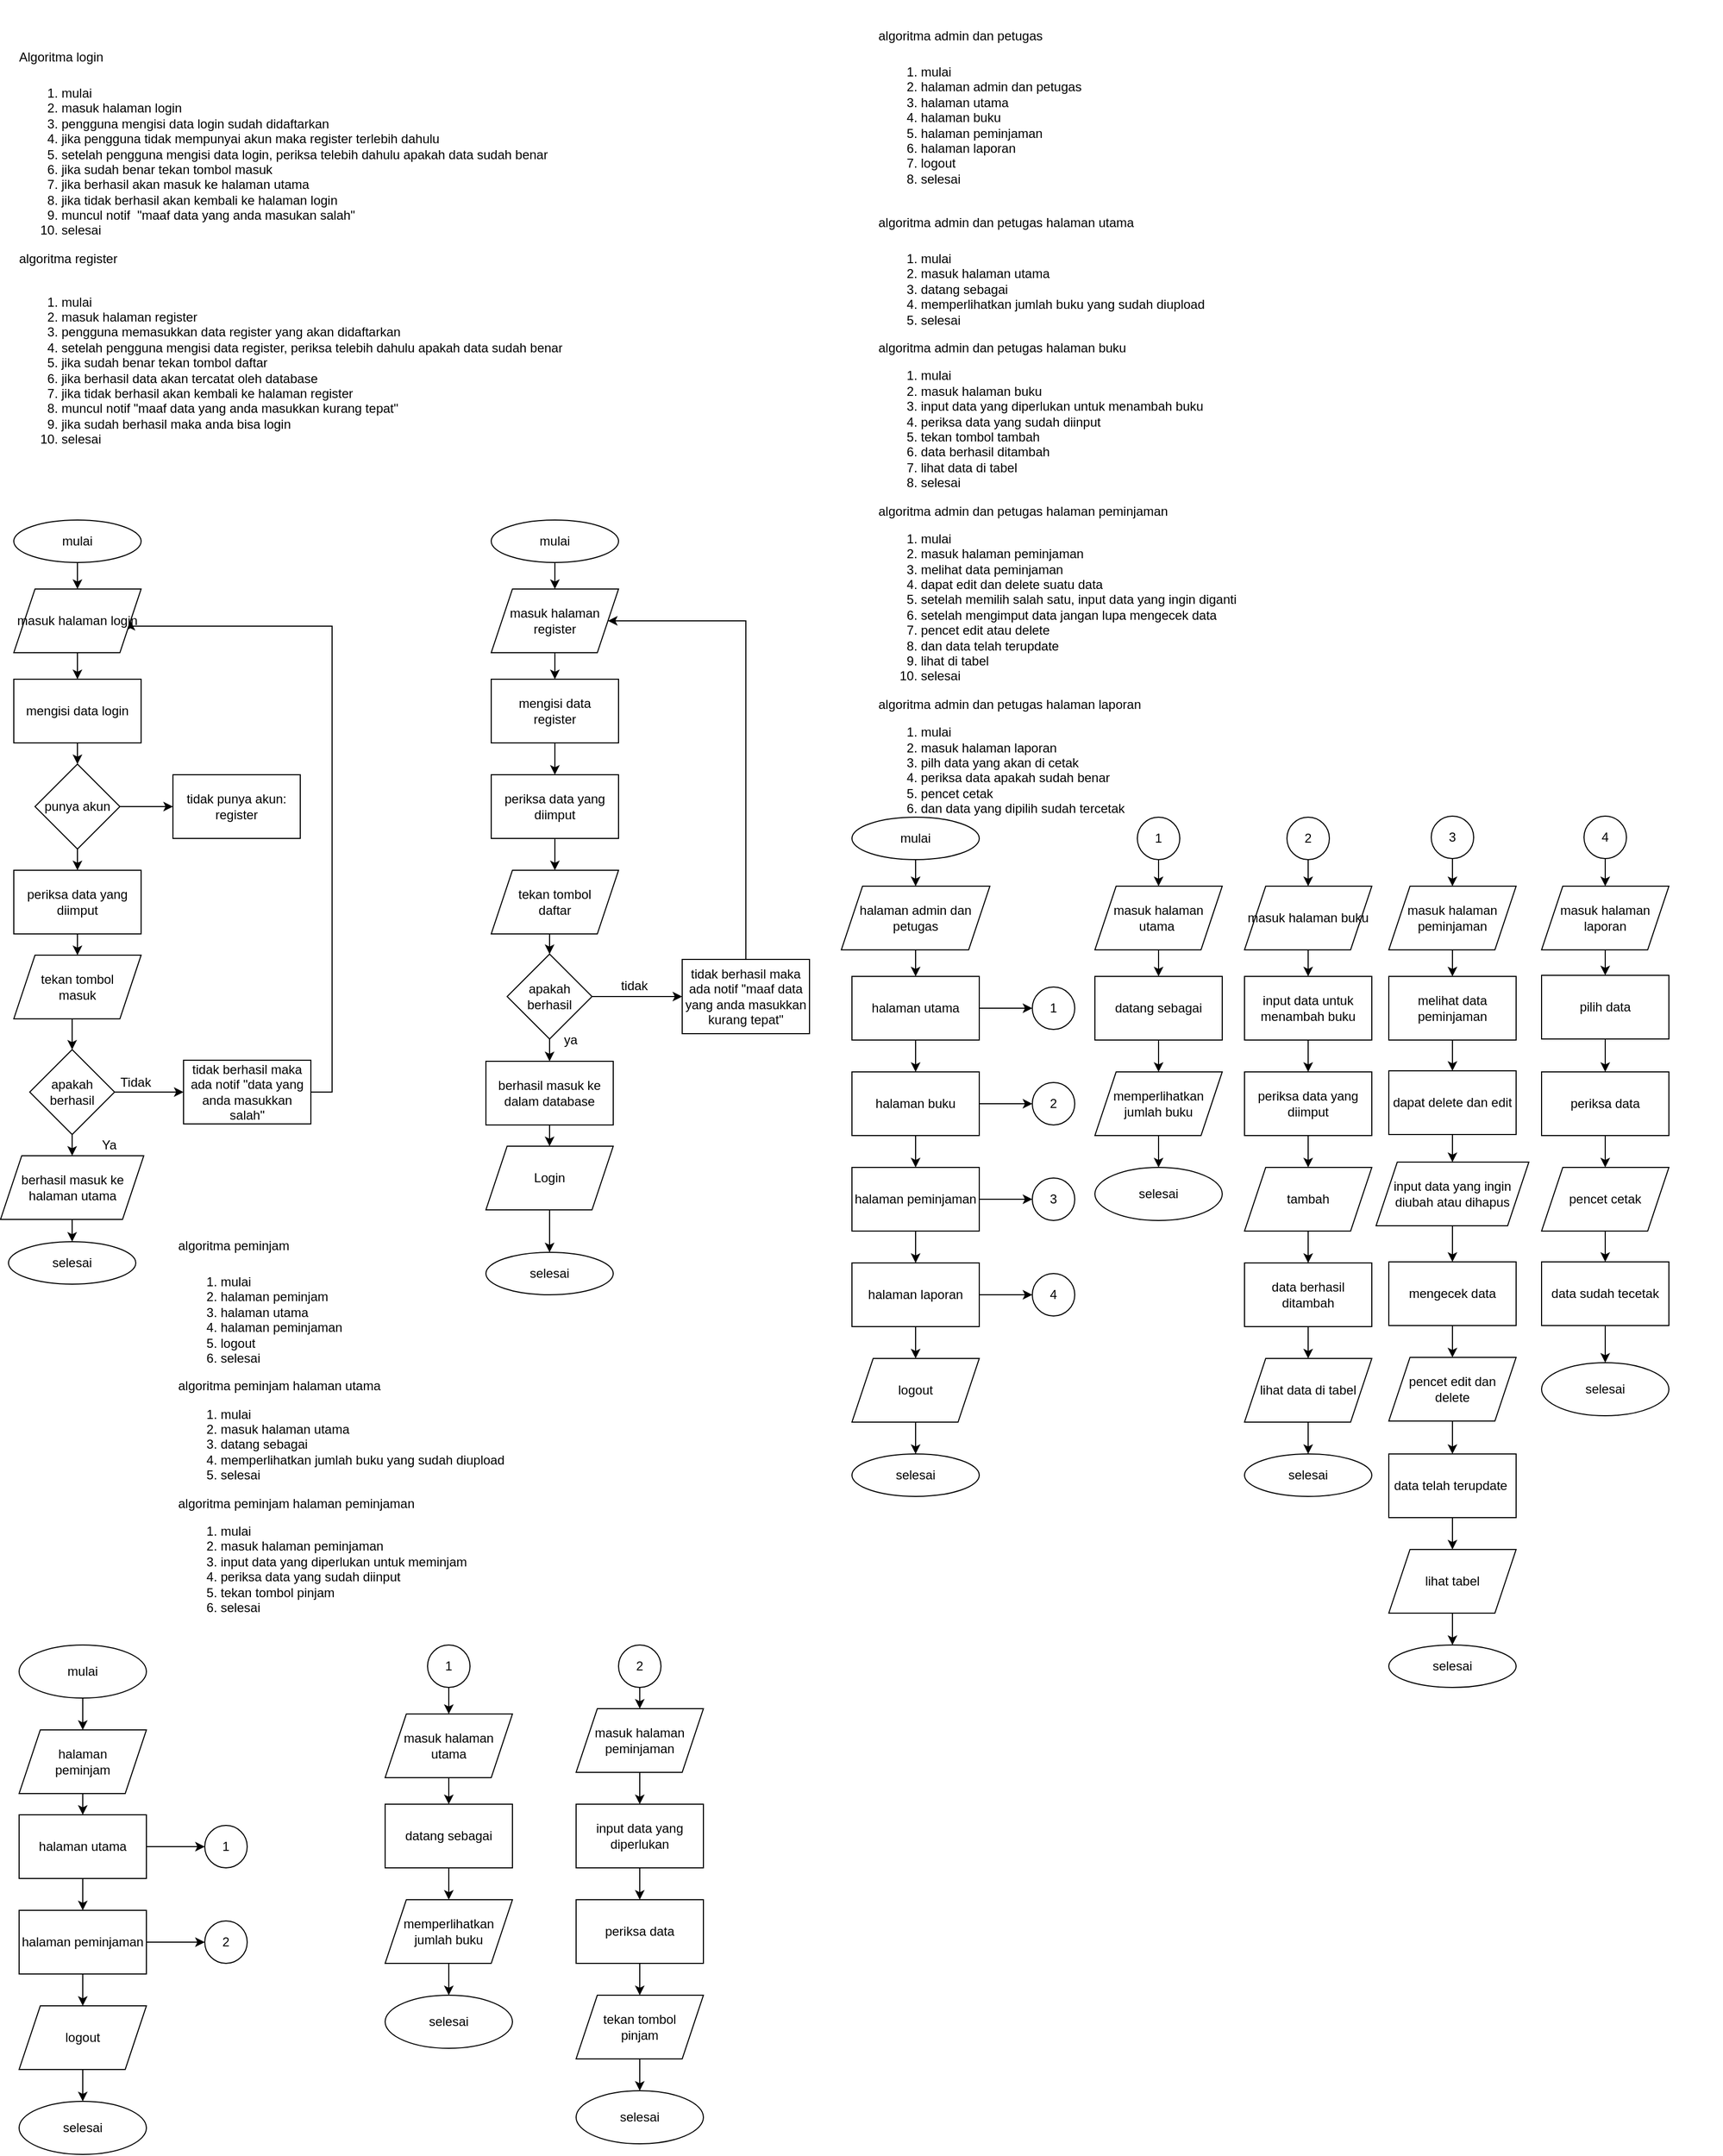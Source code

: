 <mxfile version="13.9.9" type="device"><diagram id="qgPteoVBH2DV_uKq4BST" name="Page-1"><mxGraphModel dx="1326" dy="798" grid="1" gridSize="10" guides="1" tooltips="1" connect="1" arrows="1" fold="1" page="1" pageScale="1" pageWidth="850" pageHeight="1100" math="0" shadow="0"><root><mxCell id="0"/><mxCell id="1" parent="0"/><mxCell id="aWNTjkcFoVN_xMMYrVsu-2" value="&lt;h1 style=&quot;text-align: justify&quot;&gt;&lt;font style=&quot;font-size: 12px ; font-weight: normal&quot;&gt;Algoritma login&lt;/font&gt;&lt;/h1&gt;&lt;div&gt;&lt;ol&gt;&lt;li&gt;mulai&lt;/li&gt;&lt;li&gt;masuk halaman login&lt;/li&gt;&lt;li&gt;pengguna mengisi data login sudah didaftarkan&lt;/li&gt;&lt;li&gt;jika pengguna tidak mempunyai akun maka register terlebih dahulu&lt;/li&gt;&lt;li&gt;setelah pengguna mengisi data login, periksa telebih dahulu apakah data sudah benar&lt;/li&gt;&lt;li&gt;jika sudah benar tekan tombol masuk&lt;/li&gt;&lt;li&gt;jika berhasil akan masuk ke halaman utama&amp;nbsp;&lt;/li&gt;&lt;li&gt;jika tidak berhasil akan kembali ke halaman login&lt;/li&gt;&lt;li&gt;muncul notif&amp;nbsp; &quot;maaf data yang anda masukan salah&quot;&lt;/li&gt;&lt;li&gt;selesai&lt;/li&gt;&lt;/ol&gt;&lt;span&gt;algoritma register&lt;/span&gt;&lt;/div&gt;&lt;div&gt;&lt;div&gt;&lt;br&gt;&lt;/div&gt;&lt;/div&gt;&lt;div&gt;&lt;ol&gt;&lt;li&gt;mulai&lt;/li&gt;&lt;li&gt;masuk halaman register&lt;/li&gt;&lt;li&gt;pengguna memasukkan data register yang akan didaftarkan&lt;/li&gt;&lt;li&gt;setelah pengguna mengisi data register, periksa telebih dahulu apakah data sudah benar&lt;/li&gt;&lt;li&gt;jika sudah benar tekan tombol daftar&lt;/li&gt;&lt;li&gt;jika berhasil data akan tercatat oleh database&amp;nbsp;&lt;/li&gt;&lt;li&gt;jika tidak berhasil akan kembali ke halaman register&lt;/li&gt;&lt;li&gt;muncul notif &quot;maaf data yang anda masukkan kurang tepat&quot;&lt;/li&gt;&lt;li&gt;jika sudah berhasil maka anda bisa login&lt;/li&gt;&lt;li&gt;selesai&lt;/li&gt;&lt;/ol&gt;&lt;/div&gt;" style="text;html=1;strokeColor=none;fillColor=none;spacing=5;spacingTop=-20;whiteSpace=wrap;overflow=hidden;rounded=0;" parent="1" vertex="1"><mxGeometry x="80" y="40" width="680" height="390" as="geometry"/></mxCell><mxCell id="aWNTjkcFoVN_xMMYrVsu-212" style="edgeStyle=orthogonalEdgeStyle;rounded=0;orthogonalLoop=1;jettySize=auto;html=1;exitX=0.5;exitY=1;exitDx=0;exitDy=0;entryX=0.5;entryY=0;entryDx=0;entryDy=0;" parent="1" source="aWNTjkcFoVN_xMMYrVsu-3" target="aWNTjkcFoVN_xMMYrVsu-211" edge="1"><mxGeometry relative="1" as="geometry"/></mxCell><mxCell id="aWNTjkcFoVN_xMMYrVsu-3" value="mulai" style="ellipse;whiteSpace=wrap;html=1;" parent="1" vertex="1"><mxGeometry x="80" y="500" width="120" height="40" as="geometry"/></mxCell><mxCell id="aWNTjkcFoVN_xMMYrVsu-9" value="tidak punya akun: register" style="rounded=0;whiteSpace=wrap;html=1;" parent="1" vertex="1"><mxGeometry x="230" y="740" width="120" height="60" as="geometry"/></mxCell><mxCell id="aWNTjkcFoVN_xMMYrVsu-17" style="edgeStyle=orthogonalEdgeStyle;rounded=0;orthogonalLoop=1;jettySize=auto;html=1;exitX=0.5;exitY=1;exitDx=0;exitDy=0;entryX=0.5;entryY=0;entryDx=0;entryDy=0;" parent="1" source="aWNTjkcFoVN_xMMYrVsu-11" target="aWNTjkcFoVN_xMMYrVsu-16" edge="1"><mxGeometry relative="1" as="geometry"/></mxCell><mxCell id="aWNTjkcFoVN_xMMYrVsu-11" value="periksa data yang diimput" style="rounded=0;whiteSpace=wrap;html=1;" parent="1" vertex="1"><mxGeometry x="80" y="830" width="120" height="60" as="geometry"/></mxCell><mxCell id="aWNTjkcFoVN_xMMYrVsu-203" style="edgeStyle=orthogonalEdgeStyle;rounded=0;orthogonalLoop=1;jettySize=auto;html=1;exitX=0.5;exitY=1;exitDx=0;exitDy=0;entryX=0.5;entryY=0;entryDx=0;entryDy=0;" parent="1" source="aWNTjkcFoVN_xMMYrVsu-16" target="aWNTjkcFoVN_xMMYrVsu-200" edge="1"><mxGeometry relative="1" as="geometry"/></mxCell><mxCell id="aWNTjkcFoVN_xMMYrVsu-16" value="tekan tombol &lt;br&gt;masuk" style="shape=parallelogram;perimeter=parallelogramPerimeter;whiteSpace=wrap;html=1;fixedSize=1;" parent="1" vertex="1"><mxGeometry x="80" y="910" width="120" height="60" as="geometry"/></mxCell><mxCell id="aWNTjkcFoVN_xMMYrVsu-221" style="edgeStyle=orthogonalEdgeStyle;rounded=0;orthogonalLoop=1;jettySize=auto;html=1;exitX=1;exitY=0.5;exitDx=0;exitDy=0;entryX=1;entryY=0.5;entryDx=0;entryDy=0;" parent="1" source="aWNTjkcFoVN_xMMYrVsu-19" target="aWNTjkcFoVN_xMMYrVsu-211" edge="1"><mxGeometry relative="1" as="geometry"><Array as="points"><mxPoint x="380" y="1039"/><mxPoint x="380" y="600"/><mxPoint x="190" y="600"/></Array></mxGeometry></mxCell><mxCell id="aWNTjkcFoVN_xMMYrVsu-19" value="tidak berhasil maka ada notif &quot;data yang anda masukkan salah&quot;" style="rounded=0;whiteSpace=wrap;html=1;" parent="1" vertex="1"><mxGeometry x="240" y="1009" width="120" height="60" as="geometry"/></mxCell><mxCell id="aWNTjkcFoVN_xMMYrVsu-25" value="selesai" style="ellipse;whiteSpace=wrap;html=1;" parent="1" vertex="1"><mxGeometry x="75" y="1180" width="120" height="40" as="geometry"/></mxCell><mxCell id="aWNTjkcFoVN_xMMYrVsu-216" style="edgeStyle=orthogonalEdgeStyle;rounded=0;orthogonalLoop=1;jettySize=auto;html=1;exitX=0.5;exitY=1;exitDx=0;exitDy=0;entryX=0.5;entryY=0;entryDx=0;entryDy=0;" parent="1" source="aWNTjkcFoVN_xMMYrVsu-27" target="aWNTjkcFoVN_xMMYrVsu-214" edge="1"><mxGeometry relative="1" as="geometry"/></mxCell><mxCell id="aWNTjkcFoVN_xMMYrVsu-27" value="mulai" style="ellipse;whiteSpace=wrap;html=1;" parent="1" vertex="1"><mxGeometry x="530" y="500" width="120" height="40" as="geometry"/></mxCell><mxCell id="aWNTjkcFoVN_xMMYrVsu-35" style="edgeStyle=orthogonalEdgeStyle;rounded=0;orthogonalLoop=1;jettySize=auto;html=1;exitX=0.5;exitY=1;exitDx=0;exitDy=0;entryX=0.5;entryY=0;entryDx=0;entryDy=0;" parent="1" source="aWNTjkcFoVN_xMMYrVsu-32" target="aWNTjkcFoVN_xMMYrVsu-34" edge="1"><mxGeometry relative="1" as="geometry"/></mxCell><mxCell id="aWNTjkcFoVN_xMMYrVsu-32" value="periksa data yang diimput" style="rounded=0;whiteSpace=wrap;html=1;" parent="1" vertex="1"><mxGeometry x="530" y="740" width="120" height="60" as="geometry"/></mxCell><mxCell id="aWNTjkcFoVN_xMMYrVsu-207" style="edgeStyle=orthogonalEdgeStyle;rounded=0;orthogonalLoop=1;jettySize=auto;html=1;exitX=0.5;exitY=1;exitDx=0;exitDy=0;entryX=0.5;entryY=0;entryDx=0;entryDy=0;" parent="1" source="aWNTjkcFoVN_xMMYrVsu-34" target="aWNTjkcFoVN_xMMYrVsu-206" edge="1"><mxGeometry relative="1" as="geometry"/></mxCell><mxCell id="aWNTjkcFoVN_xMMYrVsu-34" value="tekan tombol &lt;br&gt;daftar" style="shape=parallelogram;perimeter=parallelogramPerimeter;whiteSpace=wrap;html=1;fixedSize=1;" parent="1" vertex="1"><mxGeometry x="530" y="830" width="120" height="60" as="geometry"/></mxCell><mxCell id="aWNTjkcFoVN_xMMYrVsu-76" style="edgeStyle=orthogonalEdgeStyle;rounded=0;orthogonalLoop=1;jettySize=auto;html=1;exitX=0.5;exitY=1;exitDx=0;exitDy=0;entryX=0.5;entryY=0;entryDx=0;entryDy=0;" parent="1" source="aWNTjkcFoVN_xMMYrVsu-36" target="aWNTjkcFoVN_xMMYrVsu-74" edge="1"><mxGeometry relative="1" as="geometry"/></mxCell><mxCell id="aWNTjkcFoVN_xMMYrVsu-36" value="berhasil masuk ke dalam database" style="rounded=0;whiteSpace=wrap;html=1;" parent="1" vertex="1"><mxGeometry x="525" y="1010" width="120" height="60" as="geometry"/></mxCell><mxCell id="aWNTjkcFoVN_xMMYrVsu-220" style="edgeStyle=orthogonalEdgeStyle;rounded=0;orthogonalLoop=1;jettySize=auto;html=1;exitX=0.5;exitY=0;exitDx=0;exitDy=0;entryX=1;entryY=0.5;entryDx=0;entryDy=0;" parent="1" source="aWNTjkcFoVN_xMMYrVsu-39" target="aWNTjkcFoVN_xMMYrVsu-214" edge="1"><mxGeometry relative="1" as="geometry"><Array as="points"><mxPoint x="770" y="595"/></Array></mxGeometry></mxCell><mxCell id="aWNTjkcFoVN_xMMYrVsu-39" value="tidak berhasil maka ada notif &quot;maaf data yang anda masukkan kurang tepat&quot;" style="rounded=0;whiteSpace=wrap;html=1;" parent="1" vertex="1"><mxGeometry x="710" y="914" width="120" height="70" as="geometry"/></mxCell><mxCell id="aWNTjkcFoVN_xMMYrVsu-44" value="selesai" style="ellipse;whiteSpace=wrap;html=1;" parent="1" vertex="1"><mxGeometry x="525" y="1190" width="120" height="40" as="geometry"/></mxCell><mxCell id="aWNTjkcFoVN_xMMYrVsu-47" value="&lt;h1&gt;&lt;font style=&quot;font-size: 12px ; font-weight: normal&quot;&gt;algoritma peminjam&lt;/font&gt;&lt;/h1&gt;&lt;div&gt;&lt;ol&gt;&lt;li&gt;&lt;font style=&quot;font-size: 12px ; font-weight: normal&quot;&gt;mulai&lt;/font&gt;&lt;/li&gt;&lt;li&gt;&lt;font style=&quot;font-size: 12px ; font-weight: normal&quot;&gt;halaman peminjam&lt;/font&gt;&lt;/li&gt;&lt;li&gt;&lt;font style=&quot;font-size: 12px ; font-weight: normal&quot;&gt;halaman utama&amp;nbsp;&lt;/font&gt;&lt;/li&gt;&lt;li&gt;&lt;font style=&quot;font-size: 12px ; font-weight: normal&quot;&gt;halaman peminjaman&lt;/font&gt;&lt;/li&gt;&lt;li&gt;&lt;font style=&quot;font-size: 12px ; font-weight: normal&quot;&gt;logout&lt;/font&gt;&lt;/li&gt;&lt;li&gt;&lt;font style=&quot;font-size: 12px ; font-weight: normal&quot;&gt;selesai&lt;/font&gt;&lt;/li&gt;&lt;/ol&gt;&lt;/div&gt;&lt;div&gt;&lt;span&gt;algoritma peminjam halaman utama&lt;/span&gt;&lt;br&gt;&lt;/div&gt;&lt;div&gt;&lt;ol&gt;&lt;li&gt;&lt;font style=&quot;font-size: 12px ; font-weight: normal&quot;&gt;mulai&lt;/font&gt;&lt;/li&gt;&lt;li&gt;&lt;font style=&quot;font-size: 12px ; font-weight: normal&quot;&gt;masuk halaman utama&lt;/font&gt;&lt;/li&gt;&lt;li&gt;&lt;font style=&quot;font-size: 12px ; font-weight: normal&quot;&gt;datang sebagai&lt;/font&gt;&lt;/li&gt;&lt;li&gt;memperlihatkan jumlah buku yang sudah diupload&lt;/li&gt;&lt;li&gt;&lt;font style=&quot;font-size: 12px ; font-weight: normal&quot;&gt;selesai&amp;nbsp;&lt;/font&gt;&lt;/li&gt;&lt;/ol&gt;&lt;div&gt;algoritma peminjam halaman peminjaman&lt;/div&gt;&lt;/div&gt;&lt;div&gt;&lt;ol&gt;&lt;li&gt;mulai&lt;/li&gt;&lt;li&gt;masuk halaman peminjaman&lt;/li&gt;&lt;li&gt;&lt;span&gt;input data yang diperlukan untuk meminjam&lt;/span&gt;&lt;br&gt;&lt;/li&gt;&lt;li&gt;&lt;span&gt;periksa data yang sudah diinput&lt;/span&gt;&lt;/li&gt;&lt;li&gt;&lt;span&gt;tekan tombol pinjam&lt;/span&gt;&lt;/li&gt;&lt;li&gt;&lt;span&gt;selesai&lt;/span&gt;&lt;/li&gt;&lt;/ol&gt;&lt;/div&gt;" style="text;html=1;strokeColor=none;fillColor=none;spacing=5;spacingTop=-20;whiteSpace=wrap;overflow=hidden;rounded=0;" parent="1" vertex="1"><mxGeometry x="230" y="1160" width="680" height="370" as="geometry"/></mxCell><mxCell id="aWNTjkcFoVN_xMMYrVsu-236" style="edgeStyle=orthogonalEdgeStyle;rounded=0;orthogonalLoop=1;jettySize=auto;html=1;exitX=0.5;exitY=1;exitDx=0;exitDy=0;entryX=0.5;entryY=0;entryDx=0;entryDy=0;" parent="1" source="aWNTjkcFoVN_xMMYrVsu-48" target="aWNTjkcFoVN_xMMYrVsu-235" edge="1"><mxGeometry relative="1" as="geometry"/></mxCell><mxCell id="aWNTjkcFoVN_xMMYrVsu-48" value="mulai" style="ellipse;whiteSpace=wrap;html=1;" parent="1" vertex="1"><mxGeometry x="85" y="1560" width="120" height="50" as="geometry"/></mxCell><mxCell id="aWNTjkcFoVN_xMMYrVsu-59" style="edgeStyle=orthogonalEdgeStyle;rounded=0;orthogonalLoop=1;jettySize=auto;html=1;exitX=0.5;exitY=1;exitDx=0;exitDy=0;entryX=0.5;entryY=0;entryDx=0;entryDy=0;" parent="1" source="aWNTjkcFoVN_xMMYrVsu-53" target="aWNTjkcFoVN_xMMYrVsu-55" edge="1"><mxGeometry relative="1" as="geometry"/></mxCell><mxCell id="aWNTjkcFoVN_xMMYrVsu-64" style="edgeStyle=orthogonalEdgeStyle;rounded=0;orthogonalLoop=1;jettySize=auto;html=1;exitX=1;exitY=0.5;exitDx=0;exitDy=0;entryX=0;entryY=0.5;entryDx=0;entryDy=0;" parent="1" source="aWNTjkcFoVN_xMMYrVsu-53" target="aWNTjkcFoVN_xMMYrVsu-60" edge="1"><mxGeometry relative="1" as="geometry"/></mxCell><mxCell id="aWNTjkcFoVN_xMMYrVsu-53" value="halaman utama" style="rounded=0;whiteSpace=wrap;html=1;" parent="1" vertex="1"><mxGeometry x="85" y="1720" width="120" height="60" as="geometry"/></mxCell><mxCell id="aWNTjkcFoVN_xMMYrVsu-65" style="edgeStyle=orthogonalEdgeStyle;rounded=0;orthogonalLoop=1;jettySize=auto;html=1;exitX=1;exitY=0.5;exitDx=0;exitDy=0;entryX=0;entryY=0.5;entryDx=0;entryDy=0;" parent="1" source="aWNTjkcFoVN_xMMYrVsu-55" target="aWNTjkcFoVN_xMMYrVsu-63" edge="1"><mxGeometry relative="1" as="geometry"/></mxCell><mxCell id="aWNTjkcFoVN_xMMYrVsu-69" style="edgeStyle=orthogonalEdgeStyle;rounded=0;orthogonalLoop=1;jettySize=auto;html=1;exitX=0.5;exitY=1;exitDx=0;exitDy=0;entryX=0.5;entryY=0;entryDx=0;entryDy=0;" parent="1" source="aWNTjkcFoVN_xMMYrVsu-55" target="aWNTjkcFoVN_xMMYrVsu-67" edge="1"><mxGeometry relative="1" as="geometry"/></mxCell><mxCell id="aWNTjkcFoVN_xMMYrVsu-55" value="halaman peminjaman" style="rounded=0;whiteSpace=wrap;html=1;" parent="1" vertex="1"><mxGeometry x="85" y="1810" width="120" height="60" as="geometry"/></mxCell><mxCell id="aWNTjkcFoVN_xMMYrVsu-60" value="1" style="ellipse;whiteSpace=wrap;html=1;aspect=fixed;" parent="1" vertex="1"><mxGeometry x="260" y="1730" width="40" height="40" as="geometry"/></mxCell><mxCell id="aWNTjkcFoVN_xMMYrVsu-63" value="2" style="ellipse;whiteSpace=wrap;html=1;aspect=fixed;" parent="1" vertex="1"><mxGeometry x="260" y="1820" width="40" height="40" as="geometry"/></mxCell><mxCell id="aWNTjkcFoVN_xMMYrVsu-72" style="edgeStyle=orthogonalEdgeStyle;rounded=0;orthogonalLoop=1;jettySize=auto;html=1;exitX=0.5;exitY=1;exitDx=0;exitDy=0;entryX=0.5;entryY=0;entryDx=0;entryDy=0;" parent="1" source="aWNTjkcFoVN_xMMYrVsu-67" target="aWNTjkcFoVN_xMMYrVsu-71" edge="1"><mxGeometry relative="1" as="geometry"/></mxCell><mxCell id="aWNTjkcFoVN_xMMYrVsu-67" value="logout" style="shape=parallelogram;perimeter=parallelogramPerimeter;whiteSpace=wrap;html=1;fixedSize=1;" parent="1" vertex="1"><mxGeometry x="85" y="1900" width="120" height="60" as="geometry"/></mxCell><mxCell id="aWNTjkcFoVN_xMMYrVsu-71" value="selesai" style="ellipse;whiteSpace=wrap;html=1;" parent="1" vertex="1"><mxGeometry x="85" y="1990" width="120" height="50" as="geometry"/></mxCell><mxCell id="aWNTjkcFoVN_xMMYrVsu-77" style="edgeStyle=orthogonalEdgeStyle;rounded=0;orthogonalLoop=1;jettySize=auto;html=1;exitX=0.5;exitY=1;exitDx=0;exitDy=0;entryX=0.5;entryY=0;entryDx=0;entryDy=0;" parent="1" source="aWNTjkcFoVN_xMMYrVsu-74" target="aWNTjkcFoVN_xMMYrVsu-44" edge="1"><mxGeometry relative="1" as="geometry"/></mxCell><mxCell id="aWNTjkcFoVN_xMMYrVsu-74" value="Login" style="shape=parallelogram;perimeter=parallelogramPerimeter;whiteSpace=wrap;html=1;fixedSize=1;" parent="1" vertex="1"><mxGeometry x="525" y="1090" width="120" height="60" as="geometry"/></mxCell><mxCell id="aWNTjkcFoVN_xMMYrVsu-239" style="edgeStyle=orthogonalEdgeStyle;rounded=0;orthogonalLoop=1;jettySize=auto;html=1;exitX=0.5;exitY=1;exitDx=0;exitDy=0;entryX=0.5;entryY=0;entryDx=0;entryDy=0;" parent="1" source="aWNTjkcFoVN_xMMYrVsu-78" target="aWNTjkcFoVN_xMMYrVsu-238" edge="1"><mxGeometry relative="1" as="geometry"/></mxCell><mxCell id="aWNTjkcFoVN_xMMYrVsu-78" value="1" style="ellipse;whiteSpace=wrap;html=1;aspect=fixed;" parent="1" vertex="1"><mxGeometry x="470" y="1560" width="40" height="40" as="geometry"/></mxCell><mxCell id="aWNTjkcFoVN_xMMYrVsu-84" style="edgeStyle=orthogonalEdgeStyle;rounded=0;orthogonalLoop=1;jettySize=auto;html=1;exitX=0.5;exitY=1;exitDx=0;exitDy=0;entryX=0.5;entryY=0;entryDx=0;entryDy=0;" parent="1" source="aWNTjkcFoVN_xMMYrVsu-81" target="aWNTjkcFoVN_xMMYrVsu-83" edge="1"><mxGeometry relative="1" as="geometry"/></mxCell><mxCell id="aWNTjkcFoVN_xMMYrVsu-81" value="datang sebagai" style="rounded=0;whiteSpace=wrap;html=1;" parent="1" vertex="1"><mxGeometry x="430" y="1710" width="120" height="60" as="geometry"/></mxCell><mxCell id="aWNTjkcFoVN_xMMYrVsu-86" style="edgeStyle=orthogonalEdgeStyle;rounded=0;orthogonalLoop=1;jettySize=auto;html=1;exitX=0.5;exitY=1;exitDx=0;exitDy=0;entryX=0.5;entryY=0;entryDx=0;entryDy=0;" parent="1" source="aWNTjkcFoVN_xMMYrVsu-83" target="aWNTjkcFoVN_xMMYrVsu-85" edge="1"><mxGeometry relative="1" as="geometry"/></mxCell><mxCell id="aWNTjkcFoVN_xMMYrVsu-83" value="memperlihatkan jumlah buku" style="shape=parallelogram;perimeter=parallelogramPerimeter;whiteSpace=wrap;html=1;fixedSize=1;" parent="1" vertex="1"><mxGeometry x="430" y="1800" width="120" height="60" as="geometry"/></mxCell><mxCell id="aWNTjkcFoVN_xMMYrVsu-85" value="selesai" style="ellipse;whiteSpace=wrap;html=1;" parent="1" vertex="1"><mxGeometry x="430" y="1890" width="120" height="50" as="geometry"/></mxCell><mxCell id="aWNTjkcFoVN_xMMYrVsu-242" style="edgeStyle=orthogonalEdgeStyle;rounded=0;orthogonalLoop=1;jettySize=auto;html=1;exitX=0.5;exitY=1;exitDx=0;exitDy=0;entryX=0.5;entryY=0;entryDx=0;entryDy=0;" parent="1" source="aWNTjkcFoVN_xMMYrVsu-87" target="aWNTjkcFoVN_xMMYrVsu-241" edge="1"><mxGeometry relative="1" as="geometry"/></mxCell><mxCell id="aWNTjkcFoVN_xMMYrVsu-87" value="2" style="ellipse;whiteSpace=wrap;html=1;aspect=fixed;" parent="1" vertex="1"><mxGeometry x="650" y="1560" width="40" height="40" as="geometry"/></mxCell><mxCell id="aWNTjkcFoVN_xMMYrVsu-96" style="edgeStyle=orthogonalEdgeStyle;rounded=0;orthogonalLoop=1;jettySize=auto;html=1;exitX=0.5;exitY=1;exitDx=0;exitDy=0;entryX=0.5;entryY=0;entryDx=0;entryDy=0;" parent="1" source="aWNTjkcFoVN_xMMYrVsu-92" target="aWNTjkcFoVN_xMMYrVsu-94" edge="1"><mxGeometry relative="1" as="geometry"/></mxCell><mxCell id="aWNTjkcFoVN_xMMYrVsu-92" value="periksa data" style="rounded=0;whiteSpace=wrap;html=1;" parent="1" vertex="1"><mxGeometry x="610" y="1800" width="120" height="60" as="geometry"/></mxCell><mxCell id="aWNTjkcFoVN_xMMYrVsu-97" style="edgeStyle=orthogonalEdgeStyle;rounded=0;orthogonalLoop=1;jettySize=auto;html=1;exitX=0.5;exitY=1;exitDx=0;exitDy=0;entryX=0.5;entryY=0;entryDx=0;entryDy=0;" parent="1" source="aWNTjkcFoVN_xMMYrVsu-94" target="aWNTjkcFoVN_xMMYrVsu-95" edge="1"><mxGeometry relative="1" as="geometry"/></mxCell><mxCell id="aWNTjkcFoVN_xMMYrVsu-94" value="tekan tombol &lt;br&gt;pinjam" style="shape=parallelogram;perimeter=parallelogramPerimeter;whiteSpace=wrap;html=1;fixedSize=1;" parent="1" vertex="1"><mxGeometry x="610" y="1890" width="120" height="60" as="geometry"/></mxCell><mxCell id="aWNTjkcFoVN_xMMYrVsu-95" value="selesai" style="ellipse;whiteSpace=wrap;html=1;" parent="1" vertex="1"><mxGeometry x="610" y="1980" width="120" height="50" as="geometry"/></mxCell><mxCell id="aWNTjkcFoVN_xMMYrVsu-98" value="&lt;h1&gt;&lt;font style=&quot;font-size: 12px ; font-weight: normal&quot;&gt;algoritma admin dan petugas&lt;/font&gt;&lt;/h1&gt;&lt;div&gt;&lt;ol&gt;&lt;li&gt;mulai&lt;/li&gt;&lt;li&gt;halaman admin dan petugas&lt;/li&gt;&lt;li&gt;halaman utama&amp;nbsp;&lt;/li&gt;&lt;li&gt;halaman buku&lt;/li&gt;&lt;li&gt;halaman peminjaman&lt;/li&gt;&lt;li&gt;halaman laporan&lt;/li&gt;&lt;li&gt;logout&lt;/li&gt;&lt;li&gt;selesai&lt;/li&gt;&lt;/ol&gt;&lt;/div&gt;&lt;h1&gt;&lt;font style=&quot;font-size: 12px ; font-weight: normal&quot;&gt;algoritma admin dan petugas halaman utama&lt;/font&gt;&lt;/h1&gt;&lt;div&gt;&lt;ol&gt;&lt;li&gt;&lt;font style=&quot;font-size: 12px ; font-weight: normal&quot;&gt;mulai&lt;/font&gt;&lt;/li&gt;&lt;li&gt;&lt;font style=&quot;font-size: 12px ; font-weight: normal&quot;&gt;masuk halaman utama&lt;/font&gt;&lt;/li&gt;&lt;li&gt;datang sebagai&lt;/li&gt;&lt;li&gt;memperlihatkan jumlah buku yang sudah diupload&lt;/li&gt;&lt;li&gt;&lt;font style=&quot;font-size: 12px ; font-weight: normal&quot;&gt;selesai&amp;nbsp;&lt;/font&gt;&lt;/li&gt;&lt;/ol&gt;&lt;div&gt;algoritma admin dan petugas halaman buku&lt;/div&gt;&lt;/div&gt;&lt;div&gt;&lt;ol&gt;&lt;li&gt;mulai&lt;/li&gt;&lt;li&gt;masuk halaman buku&lt;/li&gt;&lt;li&gt;&lt;span&gt;input data yang diperlukan untuk menambah buku&lt;/span&gt;&lt;br&gt;&lt;/li&gt;&lt;li&gt;&lt;span&gt;periksa data yang sudah diinput&lt;/span&gt;&lt;/li&gt;&lt;li&gt;&lt;span&gt;tekan tombol tambah&lt;/span&gt;&lt;/li&gt;&lt;li&gt;data berhasil ditambah&lt;/li&gt;&lt;li&gt;lihat data di tabel&lt;/li&gt;&lt;li&gt;&lt;span&gt;selesai&lt;/span&gt;&lt;/li&gt;&lt;/ol&gt;&lt;div&gt;algoritma admin dan petugas halaman peminjaman&lt;/div&gt;&lt;/div&gt;&lt;div&gt;&lt;ol&gt;&lt;li&gt;mulai&lt;/li&gt;&lt;li&gt;masuk halaman peminjaman&lt;/li&gt;&lt;li&gt;melihat data peminjaman&lt;/li&gt;&lt;li&gt;dapat edit dan delete suatu data&amp;nbsp;&lt;/li&gt;&lt;li&gt;setelah memilih salah satu, input data yang ingin diganti&lt;/li&gt;&lt;li&gt;setelah mengimput data jangan lupa mengecek data&lt;/li&gt;&lt;li&gt;pencet edit atau delete&lt;/li&gt;&lt;li&gt;dan data telah terupdate&lt;/li&gt;&lt;li&gt;lihat di tabel&lt;/li&gt;&lt;li&gt;selesai&lt;/li&gt;&lt;/ol&gt;&lt;div&gt;algoritma admin dan petugas halaman laporan&lt;/div&gt;&lt;/div&gt;&lt;div&gt;&lt;ol&gt;&lt;li&gt;mulai&lt;/li&gt;&lt;li&gt;masuk halaman laporan&lt;/li&gt;&lt;li&gt;pilh data yang akan di cetak&amp;nbsp;&lt;/li&gt;&lt;li&gt;periksa data apakah sudah benar&lt;/li&gt;&lt;li&gt;pencet cetak&amp;nbsp;&lt;/li&gt;&lt;li&gt;dan data yang dipilih sudah tercetak&amp;nbsp;&lt;/li&gt;&lt;li&gt;selesai&lt;/li&gt;&lt;/ol&gt;&lt;/div&gt;" style="text;html=1;strokeColor=none;fillColor=none;spacing=5;spacingTop=-20;whiteSpace=wrap;overflow=hidden;rounded=0;" parent="1" vertex="1"><mxGeometry x="890" y="20" width="800" height="759" as="geometry"/></mxCell><mxCell id="aWNTjkcFoVN_xMMYrVsu-245" style="edgeStyle=orthogonalEdgeStyle;rounded=0;orthogonalLoop=1;jettySize=auto;html=1;exitX=0.5;exitY=1;exitDx=0;exitDy=0;entryX=0.5;entryY=0;entryDx=0;entryDy=0;" parent="1" source="aWNTjkcFoVN_xMMYrVsu-101" target="aWNTjkcFoVN_xMMYrVsu-244" edge="1"><mxGeometry relative="1" as="geometry"/></mxCell><mxCell id="aWNTjkcFoVN_xMMYrVsu-101" value="mulai" style="ellipse;whiteSpace=wrap;html=1;" parent="1" vertex="1"><mxGeometry x="870" y="780" width="120" height="40" as="geometry"/></mxCell><mxCell id="aWNTjkcFoVN_xMMYrVsu-107" style="edgeStyle=orthogonalEdgeStyle;rounded=0;orthogonalLoop=1;jettySize=auto;html=1;exitX=0.5;exitY=1;exitDx=0;exitDy=0;entryX=0.5;entryY=0;entryDx=0;entryDy=0;" parent="1" source="aWNTjkcFoVN_xMMYrVsu-104" target="aWNTjkcFoVN_xMMYrVsu-106" edge="1"><mxGeometry relative="1" as="geometry"/></mxCell><mxCell id="aWNTjkcFoVN_xMMYrVsu-117" style="edgeStyle=orthogonalEdgeStyle;rounded=0;orthogonalLoop=1;jettySize=auto;html=1;exitX=1;exitY=0.5;exitDx=0;exitDy=0;" parent="1" source="aWNTjkcFoVN_xMMYrVsu-104" target="aWNTjkcFoVN_xMMYrVsu-116" edge="1"><mxGeometry relative="1" as="geometry"><mxPoint x="1010" y="960" as="targetPoint"/></mxGeometry></mxCell><mxCell id="aWNTjkcFoVN_xMMYrVsu-104" value="halaman utama" style="rounded=0;whiteSpace=wrap;html=1;" parent="1" vertex="1"><mxGeometry x="870" y="930" width="120" height="60" as="geometry"/></mxCell><mxCell id="aWNTjkcFoVN_xMMYrVsu-109" style="edgeStyle=orthogonalEdgeStyle;rounded=0;orthogonalLoop=1;jettySize=auto;html=1;exitX=0.5;exitY=1;exitDx=0;exitDy=0;entryX=0.5;entryY=0;entryDx=0;entryDy=0;" parent="1" source="aWNTjkcFoVN_xMMYrVsu-106" target="aWNTjkcFoVN_xMMYrVsu-108" edge="1"><mxGeometry relative="1" as="geometry"/></mxCell><mxCell id="aWNTjkcFoVN_xMMYrVsu-119" style="edgeStyle=orthogonalEdgeStyle;rounded=0;orthogonalLoop=1;jettySize=auto;html=1;exitX=1;exitY=0.5;exitDx=0;exitDy=0;entryX=0;entryY=0.5;entryDx=0;entryDy=0;" parent="1" source="aWNTjkcFoVN_xMMYrVsu-106" target="aWNTjkcFoVN_xMMYrVsu-118" edge="1"><mxGeometry relative="1" as="geometry"/></mxCell><mxCell id="aWNTjkcFoVN_xMMYrVsu-106" value="halaman buku" style="rounded=0;whiteSpace=wrap;html=1;" parent="1" vertex="1"><mxGeometry x="870" y="1020" width="120" height="60" as="geometry"/></mxCell><mxCell id="aWNTjkcFoVN_xMMYrVsu-111" style="edgeStyle=orthogonalEdgeStyle;rounded=0;orthogonalLoop=1;jettySize=auto;html=1;exitX=0.5;exitY=1;exitDx=0;exitDy=0;entryX=0.5;entryY=0;entryDx=0;entryDy=0;" parent="1" source="aWNTjkcFoVN_xMMYrVsu-108" target="aWNTjkcFoVN_xMMYrVsu-110" edge="1"><mxGeometry relative="1" as="geometry"/></mxCell><mxCell id="aWNTjkcFoVN_xMMYrVsu-121" style="edgeStyle=orthogonalEdgeStyle;rounded=0;orthogonalLoop=1;jettySize=auto;html=1;exitX=1;exitY=0.5;exitDx=0;exitDy=0;entryX=0;entryY=0.5;entryDx=0;entryDy=0;" parent="1" source="aWNTjkcFoVN_xMMYrVsu-108" target="aWNTjkcFoVN_xMMYrVsu-120" edge="1"><mxGeometry relative="1" as="geometry"/></mxCell><mxCell id="aWNTjkcFoVN_xMMYrVsu-108" value="halaman peminjaman" style="rounded=0;whiteSpace=wrap;html=1;" parent="1" vertex="1"><mxGeometry x="870" y="1110" width="120" height="60" as="geometry"/></mxCell><mxCell id="aWNTjkcFoVN_xMMYrVsu-113" style="edgeStyle=orthogonalEdgeStyle;rounded=0;orthogonalLoop=1;jettySize=auto;html=1;exitX=0.5;exitY=1;exitDx=0;exitDy=0;entryX=0.5;entryY=0;entryDx=0;entryDy=0;" parent="1" source="aWNTjkcFoVN_xMMYrVsu-110" target="aWNTjkcFoVN_xMMYrVsu-112" edge="1"><mxGeometry relative="1" as="geometry"/></mxCell><mxCell id="aWNTjkcFoVN_xMMYrVsu-123" style="edgeStyle=orthogonalEdgeStyle;rounded=0;orthogonalLoop=1;jettySize=auto;html=1;exitX=1;exitY=0.5;exitDx=0;exitDy=0;entryX=0;entryY=0.5;entryDx=0;entryDy=0;" parent="1" source="aWNTjkcFoVN_xMMYrVsu-110" target="aWNTjkcFoVN_xMMYrVsu-122" edge="1"><mxGeometry relative="1" as="geometry"/></mxCell><mxCell id="aWNTjkcFoVN_xMMYrVsu-110" value="halaman laporan" style="rounded=0;whiteSpace=wrap;html=1;" parent="1" vertex="1"><mxGeometry x="870" y="1200" width="120" height="60" as="geometry"/></mxCell><mxCell id="aWNTjkcFoVN_xMMYrVsu-115" style="edgeStyle=orthogonalEdgeStyle;rounded=0;orthogonalLoop=1;jettySize=auto;html=1;exitX=0.5;exitY=1;exitDx=0;exitDy=0;entryX=0.5;entryY=0;entryDx=0;entryDy=0;" parent="1" source="aWNTjkcFoVN_xMMYrVsu-112" target="aWNTjkcFoVN_xMMYrVsu-114" edge="1"><mxGeometry relative="1" as="geometry"/></mxCell><mxCell id="aWNTjkcFoVN_xMMYrVsu-112" value="logout" style="shape=parallelogram;perimeter=parallelogramPerimeter;whiteSpace=wrap;html=1;fixedSize=1;" parent="1" vertex="1"><mxGeometry x="870" y="1290" width="120" height="60" as="geometry"/></mxCell><mxCell id="aWNTjkcFoVN_xMMYrVsu-114" value="selesai" style="ellipse;whiteSpace=wrap;html=1;" parent="1" vertex="1"><mxGeometry x="870" y="1380" width="120" height="40" as="geometry"/></mxCell><mxCell id="aWNTjkcFoVN_xMMYrVsu-116" value="1" style="ellipse;whiteSpace=wrap;html=1;aspect=fixed;" parent="1" vertex="1"><mxGeometry x="1040" y="940" width="40" height="40" as="geometry"/></mxCell><mxCell id="aWNTjkcFoVN_xMMYrVsu-118" value="2" style="ellipse;whiteSpace=wrap;html=1;aspect=fixed;" parent="1" vertex="1"><mxGeometry x="1040" y="1030" width="40" height="40" as="geometry"/></mxCell><mxCell id="aWNTjkcFoVN_xMMYrVsu-120" value="3" style="ellipse;whiteSpace=wrap;html=1;aspect=fixed;" parent="1" vertex="1"><mxGeometry x="1040" y="1120" width="40" height="40" as="geometry"/></mxCell><mxCell id="aWNTjkcFoVN_xMMYrVsu-122" value="4" style="ellipse;whiteSpace=wrap;html=1;aspect=fixed;" parent="1" vertex="1"><mxGeometry x="1040" y="1210" width="40" height="40" as="geometry"/></mxCell><mxCell id="aWNTjkcFoVN_xMMYrVsu-248" style="edgeStyle=orthogonalEdgeStyle;rounded=0;orthogonalLoop=1;jettySize=auto;html=1;exitX=0.5;exitY=1;exitDx=0;exitDy=0;entryX=0.5;entryY=0;entryDx=0;entryDy=0;" parent="1" source="aWNTjkcFoVN_xMMYrVsu-128" target="aWNTjkcFoVN_xMMYrVsu-247" edge="1"><mxGeometry relative="1" as="geometry"/></mxCell><mxCell id="aWNTjkcFoVN_xMMYrVsu-128" value="1" style="ellipse;whiteSpace=wrap;html=1;aspect=fixed;" parent="1" vertex="1"><mxGeometry x="1139" y="780" width="40" height="40" as="geometry"/></mxCell><mxCell id="aWNTjkcFoVN_xMMYrVsu-131" style="edgeStyle=orthogonalEdgeStyle;rounded=0;orthogonalLoop=1;jettySize=auto;html=1;exitX=0.5;exitY=1;exitDx=0;exitDy=0;entryX=0.5;entryY=0;entryDx=0;entryDy=0;" parent="1" source="aWNTjkcFoVN_xMMYrVsu-132" target="aWNTjkcFoVN_xMMYrVsu-134" edge="1"><mxGeometry relative="1" as="geometry"/></mxCell><mxCell id="aWNTjkcFoVN_xMMYrVsu-132" value="datang sebagai" style="rounded=0;whiteSpace=wrap;html=1;" parent="1" vertex="1"><mxGeometry x="1099" y="930" width="120" height="60" as="geometry"/></mxCell><mxCell id="aWNTjkcFoVN_xMMYrVsu-133" style="edgeStyle=orthogonalEdgeStyle;rounded=0;orthogonalLoop=1;jettySize=auto;html=1;exitX=0.5;exitY=1;exitDx=0;exitDy=0;entryX=0.5;entryY=0;entryDx=0;entryDy=0;" parent="1" source="aWNTjkcFoVN_xMMYrVsu-134" target="aWNTjkcFoVN_xMMYrVsu-135" edge="1"><mxGeometry relative="1" as="geometry"/></mxCell><mxCell id="aWNTjkcFoVN_xMMYrVsu-134" value="memperlihatkan jumlah buku" style="shape=parallelogram;perimeter=parallelogramPerimeter;whiteSpace=wrap;html=1;fixedSize=1;" parent="1" vertex="1"><mxGeometry x="1099" y="1020" width="120" height="60" as="geometry"/></mxCell><mxCell id="aWNTjkcFoVN_xMMYrVsu-135" value="selesai" style="ellipse;whiteSpace=wrap;html=1;" parent="1" vertex="1"><mxGeometry x="1099" y="1110" width="120" height="50" as="geometry"/></mxCell><mxCell id="aWNTjkcFoVN_xMMYrVsu-256" style="edgeStyle=orthogonalEdgeStyle;rounded=0;orthogonalLoop=1;jettySize=auto;html=1;exitX=0.5;exitY=1;exitDx=0;exitDy=0;entryX=0.5;entryY=0;entryDx=0;entryDy=0;" parent="1" source="aWNTjkcFoVN_xMMYrVsu-136" target="aWNTjkcFoVN_xMMYrVsu-253" edge="1"><mxGeometry relative="1" as="geometry"/></mxCell><mxCell id="aWNTjkcFoVN_xMMYrVsu-136" value="2" style="ellipse;whiteSpace=wrap;html=1;aspect=fixed;" parent="1" vertex="1"><mxGeometry x="1280" y="780" width="40" height="40" as="geometry"/></mxCell><mxCell id="aWNTjkcFoVN_xMMYrVsu-144" style="edgeStyle=orthogonalEdgeStyle;rounded=0;orthogonalLoop=1;jettySize=auto;html=1;exitX=0.5;exitY=1;exitDx=0;exitDy=0;entryX=0.5;entryY=0;entryDx=0;entryDy=0;" parent="1" source="aWNTjkcFoVN_xMMYrVsu-141" target="aWNTjkcFoVN_xMMYrVsu-143" edge="1"><mxGeometry relative="1" as="geometry"/></mxCell><mxCell id="aWNTjkcFoVN_xMMYrVsu-141" value="periksa data yang diimput" style="rounded=0;whiteSpace=wrap;html=1;" parent="1" vertex="1"><mxGeometry x="1240" y="1020" width="120" height="60" as="geometry"/></mxCell><mxCell id="aWNTjkcFoVN_xMMYrVsu-148" style="edgeStyle=orthogonalEdgeStyle;rounded=0;orthogonalLoop=1;jettySize=auto;html=1;exitX=0.5;exitY=1;exitDx=0;exitDy=0;entryX=0.5;entryY=0;entryDx=0;entryDy=0;" parent="1" source="aWNTjkcFoVN_xMMYrVsu-143" target="aWNTjkcFoVN_xMMYrVsu-147" edge="1"><mxGeometry relative="1" as="geometry"/></mxCell><mxCell id="aWNTjkcFoVN_xMMYrVsu-143" value="tambah" style="shape=parallelogram;perimeter=parallelogramPerimeter;whiteSpace=wrap;html=1;fixedSize=1;" parent="1" vertex="1"><mxGeometry x="1240" y="1110" width="120" height="60" as="geometry"/></mxCell><mxCell id="aWNTjkcFoVN_xMMYrVsu-150" style="edgeStyle=orthogonalEdgeStyle;rounded=0;orthogonalLoop=1;jettySize=auto;html=1;exitX=0.5;exitY=1;exitDx=0;exitDy=0;entryX=0.5;entryY=0;entryDx=0;entryDy=0;" parent="1" source="aWNTjkcFoVN_xMMYrVsu-147" target="aWNTjkcFoVN_xMMYrVsu-149" edge="1"><mxGeometry relative="1" as="geometry"/></mxCell><mxCell id="aWNTjkcFoVN_xMMYrVsu-147" value="data berhasil ditambah" style="rounded=0;whiteSpace=wrap;html=1;" parent="1" vertex="1"><mxGeometry x="1240" y="1200" width="120" height="60" as="geometry"/></mxCell><mxCell id="aWNTjkcFoVN_xMMYrVsu-152" style="edgeStyle=orthogonalEdgeStyle;rounded=0;orthogonalLoop=1;jettySize=auto;html=1;exitX=0.5;exitY=1;exitDx=0;exitDy=0;entryX=0.5;entryY=0;entryDx=0;entryDy=0;" parent="1" source="aWNTjkcFoVN_xMMYrVsu-149" target="aWNTjkcFoVN_xMMYrVsu-151" edge="1"><mxGeometry relative="1" as="geometry"/></mxCell><mxCell id="aWNTjkcFoVN_xMMYrVsu-149" value="lihat data di tabel" style="shape=parallelogram;perimeter=parallelogramPerimeter;whiteSpace=wrap;html=1;fixedSize=1;" parent="1" vertex="1"><mxGeometry x="1240" y="1290" width="120" height="60" as="geometry"/></mxCell><mxCell id="aWNTjkcFoVN_xMMYrVsu-151" value="selesai" style="ellipse;whiteSpace=wrap;html=1;" parent="1" vertex="1"><mxGeometry x="1240" y="1380" width="120" height="40" as="geometry"/></mxCell><mxCell id="aWNTjkcFoVN_xMMYrVsu-261" style="edgeStyle=orthogonalEdgeStyle;rounded=0;orthogonalLoop=1;jettySize=auto;html=1;exitX=0.5;exitY=1;exitDx=0;exitDy=0;entryX=0.5;entryY=0;entryDx=0;entryDy=0;" parent="1" source="aWNTjkcFoVN_xMMYrVsu-154" target="aWNTjkcFoVN_xMMYrVsu-259" edge="1"><mxGeometry relative="1" as="geometry"/></mxCell><mxCell id="aWNTjkcFoVN_xMMYrVsu-154" value="3" style="ellipse;whiteSpace=wrap;html=1;aspect=fixed;" parent="1" vertex="1"><mxGeometry x="1416" y="779" width="40" height="40" as="geometry"/></mxCell><mxCell id="aWNTjkcFoVN_xMMYrVsu-159" style="edgeStyle=orthogonalEdgeStyle;rounded=0;orthogonalLoop=1;jettySize=auto;html=1;exitX=0.5;exitY=1;exitDx=0;exitDy=0;entryX=0.5;entryY=0;entryDx=0;entryDy=0;" parent="1" source="aWNTjkcFoVN_xMMYrVsu-160" target="aWNTjkcFoVN_xMMYrVsu-162" edge="1"><mxGeometry relative="1" as="geometry"/></mxCell><mxCell id="aWNTjkcFoVN_xMMYrVsu-160" value="dapat delete dan edit" style="rounded=0;whiteSpace=wrap;html=1;" parent="1" vertex="1"><mxGeometry x="1376" y="1019" width="120" height="60" as="geometry"/></mxCell><mxCell id="aWNTjkcFoVN_xMMYrVsu-161" style="edgeStyle=orthogonalEdgeStyle;rounded=0;orthogonalLoop=1;jettySize=auto;html=1;exitX=0.5;exitY=1;exitDx=0;exitDy=0;entryX=0.5;entryY=0;entryDx=0;entryDy=0;" parent="1" source="aWNTjkcFoVN_xMMYrVsu-162" target="aWNTjkcFoVN_xMMYrVsu-164" edge="1"><mxGeometry relative="1" as="geometry"/></mxCell><mxCell id="aWNTjkcFoVN_xMMYrVsu-162" value="input data yang ingin diubah atau dihapus" style="shape=parallelogram;perimeter=parallelogramPerimeter;whiteSpace=wrap;html=1;fixedSize=1;" parent="1" vertex="1"><mxGeometry x="1364" y="1105" width="144" height="60" as="geometry"/></mxCell><mxCell id="aWNTjkcFoVN_xMMYrVsu-163" style="edgeStyle=orthogonalEdgeStyle;rounded=0;orthogonalLoop=1;jettySize=auto;html=1;exitX=0.5;exitY=1;exitDx=0;exitDy=0;entryX=0.5;entryY=0;entryDx=0;entryDy=0;" parent="1" source="aWNTjkcFoVN_xMMYrVsu-164" target="aWNTjkcFoVN_xMMYrVsu-166" edge="1"><mxGeometry relative="1" as="geometry"/></mxCell><mxCell id="aWNTjkcFoVN_xMMYrVsu-164" value="mengecek data" style="rounded=0;whiteSpace=wrap;html=1;" parent="1" vertex="1"><mxGeometry x="1376" y="1199" width="120" height="60" as="geometry"/></mxCell><mxCell id="aWNTjkcFoVN_xMMYrVsu-169" style="edgeStyle=orthogonalEdgeStyle;rounded=0;orthogonalLoop=1;jettySize=auto;html=1;exitX=0.5;exitY=1;exitDx=0;exitDy=0;entryX=0.5;entryY=0;entryDx=0;entryDy=0;" parent="1" source="aWNTjkcFoVN_xMMYrVsu-166" target="aWNTjkcFoVN_xMMYrVsu-168" edge="1"><mxGeometry relative="1" as="geometry"/></mxCell><mxCell id="aWNTjkcFoVN_xMMYrVsu-166" value="pencet edit dan delete" style="shape=parallelogram;perimeter=parallelogramPerimeter;whiteSpace=wrap;html=1;fixedSize=1;" parent="1" vertex="1"><mxGeometry x="1376" y="1289" width="120" height="60" as="geometry"/></mxCell><mxCell id="aWNTjkcFoVN_xMMYrVsu-171" style="edgeStyle=orthogonalEdgeStyle;rounded=0;orthogonalLoop=1;jettySize=auto;html=1;exitX=0.5;exitY=1;exitDx=0;exitDy=0;entryX=0.5;entryY=0;entryDx=0;entryDy=0;" parent="1" source="aWNTjkcFoVN_xMMYrVsu-168" target="aWNTjkcFoVN_xMMYrVsu-170" edge="1"><mxGeometry relative="1" as="geometry"/></mxCell><mxCell id="aWNTjkcFoVN_xMMYrVsu-168" value="data telah terupdate&amp;nbsp;" style="rounded=0;whiteSpace=wrap;html=1;" parent="1" vertex="1"><mxGeometry x="1376" y="1380" width="120" height="60" as="geometry"/></mxCell><mxCell id="aWNTjkcFoVN_xMMYrVsu-173" style="edgeStyle=orthogonalEdgeStyle;rounded=0;orthogonalLoop=1;jettySize=auto;html=1;exitX=0.5;exitY=1;exitDx=0;exitDy=0;entryX=0.5;entryY=0;entryDx=0;entryDy=0;" parent="1" source="aWNTjkcFoVN_xMMYrVsu-170" target="aWNTjkcFoVN_xMMYrVsu-172" edge="1"><mxGeometry relative="1" as="geometry"/></mxCell><mxCell id="aWNTjkcFoVN_xMMYrVsu-170" value="lihat tabel" style="shape=parallelogram;perimeter=parallelogramPerimeter;whiteSpace=wrap;html=1;fixedSize=1;" parent="1" vertex="1"><mxGeometry x="1376" y="1470" width="120" height="60" as="geometry"/></mxCell><mxCell id="aWNTjkcFoVN_xMMYrVsu-172" value="selesai" style="ellipse;whiteSpace=wrap;html=1;" parent="1" vertex="1"><mxGeometry x="1376" y="1560" width="120" height="40" as="geometry"/></mxCell><mxCell id="aWNTjkcFoVN_xMMYrVsu-265" style="edgeStyle=orthogonalEdgeStyle;rounded=0;orthogonalLoop=1;jettySize=auto;html=1;exitX=0.5;exitY=1;exitDx=0;exitDy=0;entryX=0.5;entryY=0;entryDx=0;entryDy=0;" parent="1" source="aWNTjkcFoVN_xMMYrVsu-175" target="aWNTjkcFoVN_xMMYrVsu-264" edge="1"><mxGeometry relative="1" as="geometry"/></mxCell><mxCell id="aWNTjkcFoVN_xMMYrVsu-175" value="4" style="ellipse;whiteSpace=wrap;html=1;aspect=fixed;" parent="1" vertex="1"><mxGeometry x="1560" y="779" width="40" height="40" as="geometry"/></mxCell><mxCell id="aWNTjkcFoVN_xMMYrVsu-182" value="selesai" style="ellipse;whiteSpace=wrap;html=1;" parent="1" vertex="1"><mxGeometry x="1520" y="1294" width="120" height="50" as="geometry"/></mxCell><mxCell id="aWNTjkcFoVN_xMMYrVsu-188" style="edgeStyle=orthogonalEdgeStyle;rounded=0;orthogonalLoop=1;jettySize=auto;html=1;exitX=0.5;exitY=1;exitDx=0;exitDy=0;entryX=0.5;entryY=0;entryDx=0;entryDy=0;" parent="1" source="aWNTjkcFoVN_xMMYrVsu-185" target="aWNTjkcFoVN_xMMYrVsu-187" edge="1"><mxGeometry relative="1" as="geometry"/></mxCell><mxCell id="aWNTjkcFoVN_xMMYrVsu-185" value="periksa data" style="rounded=0;whiteSpace=wrap;html=1;" parent="1" vertex="1"><mxGeometry x="1520" y="1020" width="120" height="60" as="geometry"/></mxCell><mxCell id="aWNTjkcFoVN_xMMYrVsu-190" style="edgeStyle=orthogonalEdgeStyle;rounded=0;orthogonalLoop=1;jettySize=auto;html=1;exitX=0.5;exitY=1;exitDx=0;exitDy=0;entryX=0.5;entryY=0;entryDx=0;entryDy=0;" parent="1" source="aWNTjkcFoVN_xMMYrVsu-187" target="aWNTjkcFoVN_xMMYrVsu-189" edge="1"><mxGeometry relative="1" as="geometry"/></mxCell><mxCell id="aWNTjkcFoVN_xMMYrVsu-187" value="pencet cetak" style="shape=parallelogram;perimeter=parallelogramPerimeter;whiteSpace=wrap;html=1;fixedSize=1;" parent="1" vertex="1"><mxGeometry x="1520" y="1110" width="120" height="60" as="geometry"/></mxCell><mxCell id="aWNTjkcFoVN_xMMYrVsu-191" style="edgeStyle=orthogonalEdgeStyle;rounded=0;orthogonalLoop=1;jettySize=auto;html=1;exitX=0.5;exitY=1;exitDx=0;exitDy=0;entryX=0.5;entryY=0;entryDx=0;entryDy=0;" parent="1" source="aWNTjkcFoVN_xMMYrVsu-189" target="aWNTjkcFoVN_xMMYrVsu-182" edge="1"><mxGeometry relative="1" as="geometry"/></mxCell><mxCell id="aWNTjkcFoVN_xMMYrVsu-189" value="data sudah tecetak" style="rounded=0;whiteSpace=wrap;html=1;" parent="1" vertex="1"><mxGeometry x="1520" y="1199" width="120" height="60" as="geometry"/></mxCell><mxCell id="aWNTjkcFoVN_xMMYrVsu-196" value="tidak" style="text;html=1;strokeColor=none;fillColor=none;align=center;verticalAlign=middle;whiteSpace=wrap;rounded=0;" parent="1" vertex="1"><mxGeometry x="645" y="929" width="40" height="20" as="geometry"/></mxCell><mxCell id="aWNTjkcFoVN_xMMYrVsu-197" value="ya" style="text;html=1;strokeColor=none;fillColor=none;align=center;verticalAlign=middle;whiteSpace=wrap;rounded=0;" parent="1" vertex="1"><mxGeometry x="585" y="980" width="40" height="20" as="geometry"/></mxCell><mxCell id="aWNTjkcFoVN_xMMYrVsu-198" value="Tidak" style="text;html=1;strokeColor=none;fillColor=none;align=center;verticalAlign=middle;whiteSpace=wrap;rounded=0;" parent="1" vertex="1"><mxGeometry x="175" y="1020" width="40" height="20" as="geometry"/></mxCell><mxCell id="aWNTjkcFoVN_xMMYrVsu-199" value="Ya" style="text;html=1;strokeColor=none;fillColor=none;align=center;verticalAlign=middle;whiteSpace=wrap;rounded=0;" parent="1" vertex="1"><mxGeometry x="150" y="1079" width="40" height="20" as="geometry"/></mxCell><mxCell id="aWNTjkcFoVN_xMMYrVsu-204" style="edgeStyle=orthogonalEdgeStyle;rounded=0;orthogonalLoop=1;jettySize=auto;html=1;exitX=1;exitY=0.5;exitDx=0;exitDy=0;" parent="1" source="aWNTjkcFoVN_xMMYrVsu-200" target="aWNTjkcFoVN_xMMYrVsu-19" edge="1"><mxGeometry relative="1" as="geometry"/></mxCell><mxCell id="aWNTjkcFoVN_xMMYrVsu-227" style="edgeStyle=orthogonalEdgeStyle;rounded=0;orthogonalLoop=1;jettySize=auto;html=1;exitX=0.5;exitY=1;exitDx=0;exitDy=0;entryX=0.5;entryY=0;entryDx=0;entryDy=0;" parent="1" source="aWNTjkcFoVN_xMMYrVsu-200" target="aWNTjkcFoVN_xMMYrVsu-226" edge="1"><mxGeometry relative="1" as="geometry"/></mxCell><mxCell id="aWNTjkcFoVN_xMMYrVsu-200" value="apakah berhasil" style="rhombus;whiteSpace=wrap;html=1;" parent="1" vertex="1"><mxGeometry x="95" y="999" width="80" height="80" as="geometry"/></mxCell><mxCell id="aWNTjkcFoVN_xMMYrVsu-208" style="edgeStyle=orthogonalEdgeStyle;rounded=0;orthogonalLoop=1;jettySize=auto;html=1;exitX=0.5;exitY=1;exitDx=0;exitDy=0;entryX=0.5;entryY=0;entryDx=0;entryDy=0;" parent="1" source="aWNTjkcFoVN_xMMYrVsu-206" target="aWNTjkcFoVN_xMMYrVsu-36" edge="1"><mxGeometry relative="1" as="geometry"/></mxCell><mxCell id="aWNTjkcFoVN_xMMYrVsu-209" style="edgeStyle=orthogonalEdgeStyle;rounded=0;orthogonalLoop=1;jettySize=auto;html=1;exitX=1;exitY=0.5;exitDx=0;exitDy=0;" parent="1" source="aWNTjkcFoVN_xMMYrVsu-206" target="aWNTjkcFoVN_xMMYrVsu-39" edge="1"><mxGeometry relative="1" as="geometry"/></mxCell><mxCell id="aWNTjkcFoVN_xMMYrVsu-206" value="apakah berhasil" style="rhombus;whiteSpace=wrap;html=1;" parent="1" vertex="1"><mxGeometry x="545" y="909" width="80" height="80" as="geometry"/></mxCell><mxCell id="aWNTjkcFoVN_xMMYrVsu-230" style="edgeStyle=orthogonalEdgeStyle;rounded=0;orthogonalLoop=1;jettySize=auto;html=1;exitX=0.5;exitY=1;exitDx=0;exitDy=0;entryX=0.5;entryY=0;entryDx=0;entryDy=0;" parent="1" source="aWNTjkcFoVN_xMMYrVsu-211" target="aWNTjkcFoVN_xMMYrVsu-229" edge="1"><mxGeometry relative="1" as="geometry"/></mxCell><mxCell id="aWNTjkcFoVN_xMMYrVsu-211" value="masuk halaman login" style="shape=parallelogram;perimeter=parallelogramPerimeter;whiteSpace=wrap;html=1;fixedSize=1;" parent="1" vertex="1"><mxGeometry x="80" y="565" width="120" height="60" as="geometry"/></mxCell><mxCell id="aWNTjkcFoVN_xMMYrVsu-233" style="edgeStyle=orthogonalEdgeStyle;rounded=0;orthogonalLoop=1;jettySize=auto;html=1;exitX=0.5;exitY=1;exitDx=0;exitDy=0;entryX=0.5;entryY=0;entryDx=0;entryDy=0;" parent="1" source="aWNTjkcFoVN_xMMYrVsu-214" target="aWNTjkcFoVN_xMMYrVsu-232" edge="1"><mxGeometry relative="1" as="geometry"/></mxCell><mxCell id="aWNTjkcFoVN_xMMYrVsu-214" value="masuk halaman register" style="shape=parallelogram;perimeter=parallelogramPerimeter;whiteSpace=wrap;html=1;fixedSize=1;" parent="1" vertex="1"><mxGeometry x="530" y="565" width="120" height="60" as="geometry"/></mxCell><mxCell id="aWNTjkcFoVN_xMMYrVsu-224" style="edgeStyle=orthogonalEdgeStyle;rounded=0;orthogonalLoop=1;jettySize=auto;html=1;exitX=0.5;exitY=1;exitDx=0;exitDy=0;entryX=0.5;entryY=0;entryDx=0;entryDy=0;" parent="1" source="aWNTjkcFoVN_xMMYrVsu-222" target="aWNTjkcFoVN_xMMYrVsu-11" edge="1"><mxGeometry relative="1" as="geometry"/></mxCell><mxCell id="aWNTjkcFoVN_xMMYrVsu-225" style="edgeStyle=orthogonalEdgeStyle;rounded=0;orthogonalLoop=1;jettySize=auto;html=1;exitX=1;exitY=0.5;exitDx=0;exitDy=0;entryX=0;entryY=0.5;entryDx=0;entryDy=0;" parent="1" source="aWNTjkcFoVN_xMMYrVsu-222" target="aWNTjkcFoVN_xMMYrVsu-9" edge="1"><mxGeometry relative="1" as="geometry"/></mxCell><mxCell id="aWNTjkcFoVN_xMMYrVsu-222" value="punya akun" style="rhombus;whiteSpace=wrap;html=1;" parent="1" vertex="1"><mxGeometry x="100" y="730" width="80" height="80" as="geometry"/></mxCell><mxCell id="aWNTjkcFoVN_xMMYrVsu-228" style="edgeStyle=orthogonalEdgeStyle;rounded=0;orthogonalLoop=1;jettySize=auto;html=1;exitX=0.5;exitY=1;exitDx=0;exitDy=0;entryX=0.5;entryY=0;entryDx=0;entryDy=0;" parent="1" source="aWNTjkcFoVN_xMMYrVsu-226" target="aWNTjkcFoVN_xMMYrVsu-25" edge="1"><mxGeometry relative="1" as="geometry"/></mxCell><mxCell id="aWNTjkcFoVN_xMMYrVsu-226" value="&lt;span&gt;berhasil masuk ke halaman utama&lt;/span&gt;" style="shape=parallelogram;perimeter=parallelogramPerimeter;whiteSpace=wrap;html=1;fixedSize=1;" parent="1" vertex="1"><mxGeometry x="67.5" y="1099" width="135" height="60" as="geometry"/></mxCell><mxCell id="aWNTjkcFoVN_xMMYrVsu-231" style="edgeStyle=orthogonalEdgeStyle;rounded=0;orthogonalLoop=1;jettySize=auto;html=1;exitX=0.5;exitY=1;exitDx=0;exitDy=0;entryX=0.5;entryY=0;entryDx=0;entryDy=0;" parent="1" source="aWNTjkcFoVN_xMMYrVsu-229" target="aWNTjkcFoVN_xMMYrVsu-222" edge="1"><mxGeometry relative="1" as="geometry"/></mxCell><mxCell id="aWNTjkcFoVN_xMMYrVsu-229" value="&lt;span&gt;mengisi data login&lt;/span&gt;" style="rounded=0;whiteSpace=wrap;html=1;" parent="1" vertex="1"><mxGeometry x="80" y="650" width="120" height="60" as="geometry"/></mxCell><mxCell id="aWNTjkcFoVN_xMMYrVsu-234" style="edgeStyle=orthogonalEdgeStyle;rounded=0;orthogonalLoop=1;jettySize=auto;html=1;exitX=0.5;exitY=1;exitDx=0;exitDy=0;entryX=0.5;entryY=0;entryDx=0;entryDy=0;" parent="1" source="aWNTjkcFoVN_xMMYrVsu-232" target="aWNTjkcFoVN_xMMYrVsu-32" edge="1"><mxGeometry relative="1" as="geometry"/></mxCell><mxCell id="aWNTjkcFoVN_xMMYrVsu-232" value="&lt;span&gt;mengisi data&lt;/span&gt;&lt;br&gt;&lt;span&gt;register&lt;/span&gt;" style="rounded=0;whiteSpace=wrap;html=1;" parent="1" vertex="1"><mxGeometry x="530" y="650" width="120" height="60" as="geometry"/></mxCell><mxCell id="aWNTjkcFoVN_xMMYrVsu-237" style="edgeStyle=orthogonalEdgeStyle;rounded=0;orthogonalLoop=1;jettySize=auto;html=1;exitX=0.5;exitY=1;exitDx=0;exitDy=0;entryX=0.5;entryY=0;entryDx=0;entryDy=0;" parent="1" source="aWNTjkcFoVN_xMMYrVsu-235" target="aWNTjkcFoVN_xMMYrVsu-53" edge="1"><mxGeometry relative="1" as="geometry"/></mxCell><mxCell id="aWNTjkcFoVN_xMMYrVsu-235" value="halaman&lt;br&gt;peminjam" style="shape=parallelogram;perimeter=parallelogramPerimeter;whiteSpace=wrap;html=1;fixedSize=1;" parent="1" vertex="1"><mxGeometry x="85" y="1640" width="120" height="60" as="geometry"/></mxCell><mxCell id="aWNTjkcFoVN_xMMYrVsu-240" style="edgeStyle=orthogonalEdgeStyle;rounded=0;orthogonalLoop=1;jettySize=auto;html=1;exitX=0.5;exitY=1;exitDx=0;exitDy=0;entryX=0.5;entryY=0;entryDx=0;entryDy=0;" parent="1" source="aWNTjkcFoVN_xMMYrVsu-238" target="aWNTjkcFoVN_xMMYrVsu-81" edge="1"><mxGeometry relative="1" as="geometry"/></mxCell><mxCell id="aWNTjkcFoVN_xMMYrVsu-238" value="masuk halaman utama" style="shape=parallelogram;perimeter=parallelogramPerimeter;whiteSpace=wrap;html=1;fixedSize=1;" parent="1" vertex="1"><mxGeometry x="430" y="1625" width="120" height="60" as="geometry"/></mxCell><mxCell id="aWNTjkcFoVN_xMMYrVsu-251" style="edgeStyle=orthogonalEdgeStyle;rounded=0;orthogonalLoop=1;jettySize=auto;html=1;exitX=0.5;exitY=1;exitDx=0;exitDy=0;entryX=0.5;entryY=0;entryDx=0;entryDy=0;" parent="1" source="aWNTjkcFoVN_xMMYrVsu-241" target="aWNTjkcFoVN_xMMYrVsu-250" edge="1"><mxGeometry relative="1" as="geometry"/></mxCell><mxCell id="aWNTjkcFoVN_xMMYrVsu-241" value="masuk halaman peminjaman" style="shape=parallelogram;perimeter=parallelogramPerimeter;whiteSpace=wrap;html=1;fixedSize=1;" parent="1" vertex="1"><mxGeometry x="610" y="1620" width="120" height="60" as="geometry"/></mxCell><mxCell id="aWNTjkcFoVN_xMMYrVsu-246" style="edgeStyle=orthogonalEdgeStyle;rounded=0;orthogonalLoop=1;jettySize=auto;html=1;exitX=0.5;exitY=1;exitDx=0;exitDy=0;entryX=0.5;entryY=0;entryDx=0;entryDy=0;" parent="1" source="aWNTjkcFoVN_xMMYrVsu-244" target="aWNTjkcFoVN_xMMYrVsu-104" edge="1"><mxGeometry relative="1" as="geometry"/></mxCell><mxCell id="aWNTjkcFoVN_xMMYrVsu-244" value="halaman admin dan petugas" style="shape=parallelogram;perimeter=parallelogramPerimeter;whiteSpace=wrap;html=1;fixedSize=1;" parent="1" vertex="1"><mxGeometry x="860" y="845" width="140" height="60" as="geometry"/></mxCell><mxCell id="aWNTjkcFoVN_xMMYrVsu-249" style="edgeStyle=orthogonalEdgeStyle;rounded=0;orthogonalLoop=1;jettySize=auto;html=1;exitX=0.5;exitY=1;exitDx=0;exitDy=0;entryX=0.5;entryY=0;entryDx=0;entryDy=0;" parent="1" source="aWNTjkcFoVN_xMMYrVsu-247" target="aWNTjkcFoVN_xMMYrVsu-132" edge="1"><mxGeometry relative="1" as="geometry"/></mxCell><mxCell id="aWNTjkcFoVN_xMMYrVsu-247" value="masuk halaman utama&amp;nbsp;" style="shape=parallelogram;perimeter=parallelogramPerimeter;whiteSpace=wrap;html=1;fixedSize=1;" parent="1" vertex="1"><mxGeometry x="1099" y="845" width="120" height="60" as="geometry"/></mxCell><mxCell id="aWNTjkcFoVN_xMMYrVsu-252" style="edgeStyle=orthogonalEdgeStyle;rounded=0;orthogonalLoop=1;jettySize=auto;html=1;exitX=0.5;exitY=1;exitDx=0;exitDy=0;entryX=0.5;entryY=0;entryDx=0;entryDy=0;" parent="1" source="aWNTjkcFoVN_xMMYrVsu-250" target="aWNTjkcFoVN_xMMYrVsu-92" edge="1"><mxGeometry relative="1" as="geometry"/></mxCell><mxCell id="aWNTjkcFoVN_xMMYrVsu-250" value="&lt;span&gt;input data yang diperlukan&lt;/span&gt;" style="rounded=0;whiteSpace=wrap;html=1;" parent="1" vertex="1"><mxGeometry x="610" y="1710" width="120" height="60" as="geometry"/></mxCell><mxCell id="aWNTjkcFoVN_xMMYrVsu-257" style="edgeStyle=orthogonalEdgeStyle;rounded=0;orthogonalLoop=1;jettySize=auto;html=1;exitX=0.5;exitY=1;exitDx=0;exitDy=0;entryX=0.5;entryY=0;entryDx=0;entryDy=0;" parent="1" source="aWNTjkcFoVN_xMMYrVsu-253" target="aWNTjkcFoVN_xMMYrVsu-254" edge="1"><mxGeometry relative="1" as="geometry"/></mxCell><mxCell id="aWNTjkcFoVN_xMMYrVsu-253" value="masuk halaman buku" style="shape=parallelogram;perimeter=parallelogramPerimeter;whiteSpace=wrap;html=1;fixedSize=1;" parent="1" vertex="1"><mxGeometry x="1240" y="845" width="120" height="60" as="geometry"/></mxCell><mxCell id="aWNTjkcFoVN_xMMYrVsu-258" style="edgeStyle=orthogonalEdgeStyle;rounded=0;orthogonalLoop=1;jettySize=auto;html=1;exitX=0.5;exitY=1;exitDx=0;exitDy=0;entryX=0.5;entryY=0;entryDx=0;entryDy=0;" parent="1" source="aWNTjkcFoVN_xMMYrVsu-254" target="aWNTjkcFoVN_xMMYrVsu-141" edge="1"><mxGeometry relative="1" as="geometry"/></mxCell><mxCell id="aWNTjkcFoVN_xMMYrVsu-254" value="&lt;span&gt;input data untuk menambah buku&lt;/span&gt;" style="rounded=0;whiteSpace=wrap;html=1;" parent="1" vertex="1"><mxGeometry x="1240" y="930" width="120" height="60" as="geometry"/></mxCell><mxCell id="aWNTjkcFoVN_xMMYrVsu-262" style="edgeStyle=orthogonalEdgeStyle;rounded=0;orthogonalLoop=1;jettySize=auto;html=1;exitX=0.5;exitY=1;exitDx=0;exitDy=0;entryX=0.5;entryY=0;entryDx=0;entryDy=0;" parent="1" source="aWNTjkcFoVN_xMMYrVsu-259" target="aWNTjkcFoVN_xMMYrVsu-260" edge="1"><mxGeometry relative="1" as="geometry"/></mxCell><mxCell id="aWNTjkcFoVN_xMMYrVsu-259" value="masuk halaman peminjaman" style="shape=parallelogram;perimeter=parallelogramPerimeter;whiteSpace=wrap;html=1;fixedSize=1;" parent="1" vertex="1"><mxGeometry x="1376" y="845" width="120" height="60" as="geometry"/></mxCell><mxCell id="aWNTjkcFoVN_xMMYrVsu-263" style="edgeStyle=orthogonalEdgeStyle;rounded=0;orthogonalLoop=1;jettySize=auto;html=1;exitX=0.5;exitY=1;exitDx=0;exitDy=0;entryX=0.5;entryY=0;entryDx=0;entryDy=0;" parent="1" source="aWNTjkcFoVN_xMMYrVsu-260" target="aWNTjkcFoVN_xMMYrVsu-160" edge="1"><mxGeometry relative="1" as="geometry"/></mxCell><mxCell id="aWNTjkcFoVN_xMMYrVsu-260" value="melihat data peminjaman" style="rounded=0;whiteSpace=wrap;html=1;" parent="1" vertex="1"><mxGeometry x="1376" y="930" width="120" height="60" as="geometry"/></mxCell><mxCell id="aWNTjkcFoVN_xMMYrVsu-267" style="edgeStyle=orthogonalEdgeStyle;rounded=0;orthogonalLoop=1;jettySize=auto;html=1;exitX=0.5;exitY=1;exitDx=0;exitDy=0;entryX=0.5;entryY=0;entryDx=0;entryDy=0;" parent="1" source="aWNTjkcFoVN_xMMYrVsu-264" target="aWNTjkcFoVN_xMMYrVsu-266" edge="1"><mxGeometry relative="1" as="geometry"/></mxCell><mxCell id="aWNTjkcFoVN_xMMYrVsu-264" value="masuk halaman laporan" style="shape=parallelogram;perimeter=parallelogramPerimeter;whiteSpace=wrap;html=1;fixedSize=1;" parent="1" vertex="1"><mxGeometry x="1520" y="845" width="120" height="60" as="geometry"/></mxCell><mxCell id="aWNTjkcFoVN_xMMYrVsu-268" style="edgeStyle=orthogonalEdgeStyle;rounded=0;orthogonalLoop=1;jettySize=auto;html=1;exitX=0.5;exitY=1;exitDx=0;exitDy=0;entryX=0.5;entryY=0;entryDx=0;entryDy=0;" parent="1" source="aWNTjkcFoVN_xMMYrVsu-266" target="aWNTjkcFoVN_xMMYrVsu-185" edge="1"><mxGeometry relative="1" as="geometry"/></mxCell><mxCell id="aWNTjkcFoVN_xMMYrVsu-266" value="pilih data" style="rounded=0;whiteSpace=wrap;html=1;" parent="1" vertex="1"><mxGeometry x="1520" y="929" width="120" height="60" as="geometry"/></mxCell></root></mxGraphModel></diagram></mxfile>